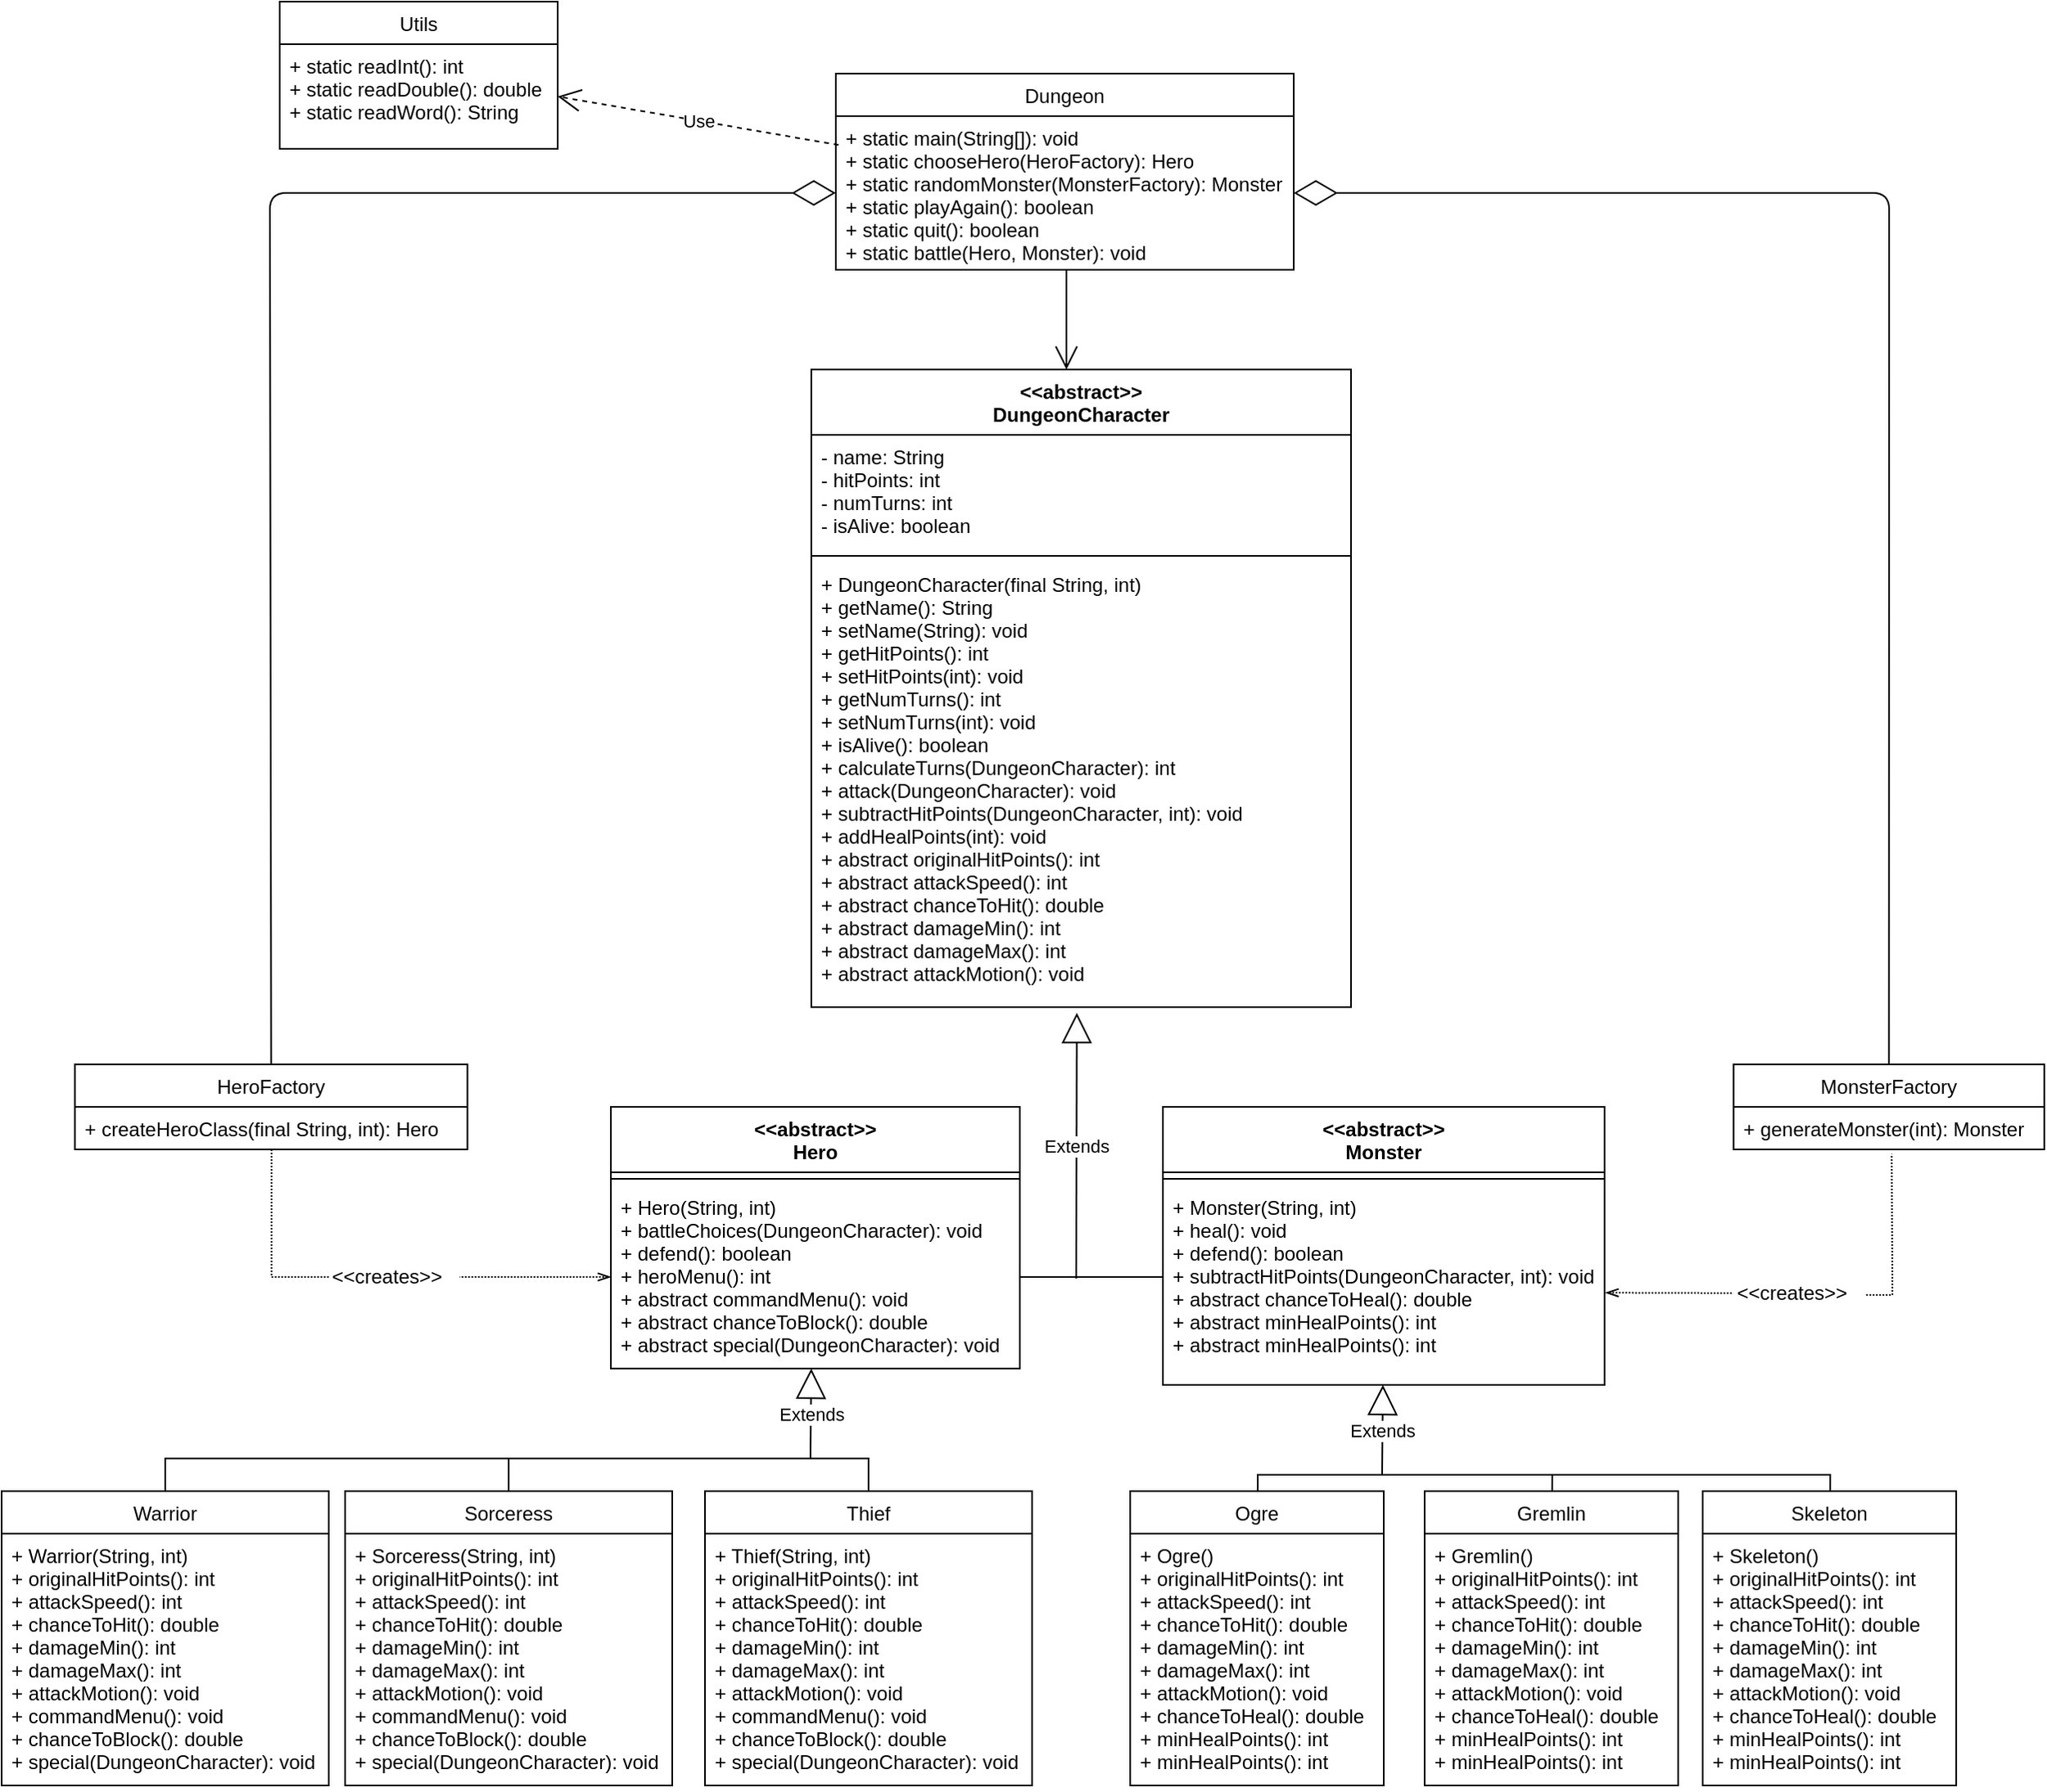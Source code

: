 <mxfile version="10.6.8" type="device"><diagram id="zHl0nDn1oEcOJoj2Nsn5" name="Page-1"><mxGraphModel dx="2886" dy="2399" grid="1" gridSize="10" guides="1" tooltips="1" connect="1" arrows="1" fold="1" page="1" pageScale="1" pageWidth="1100" pageHeight="850" math="0" shadow="0"><root><mxCell id="0"/><mxCell id="1" parent="0"/><mxCell id="nQNcKuYFS-7N9j-idEoj-1" value="Dungeon" style="swimlane;fontStyle=0;childLayout=stackLayout;horizontal=1;startSize=26;fillColor=none;horizontalStack=0;resizeParent=1;resizeParentMax=0;resizeLast=0;collapsible=1;marginBottom=0;" vertex="1" parent="1"><mxGeometry x="550" y="-147" width="280" height="120" as="geometry"/></mxCell><mxCell id="nQNcKuYFS-7N9j-idEoj-4" value="+ static main(String[]): void&#10;+ static chooseHero(HeroFactory): Hero&#10;+ static randomMonster(MonsterFactory): Monster&#10;+ static playAgain(): boolean&#10;+ static quit(): boolean&#10;+ static battle(Hero, Monster): void&#10;&#10;" style="text;strokeColor=none;fillColor=none;align=left;verticalAlign=top;spacingLeft=4;spacingRight=4;overflow=hidden;rotatable=0;points=[[0,0.5],[1,0.5]];portConstraint=eastwest;" vertex="1" parent="nQNcKuYFS-7N9j-idEoj-1"><mxGeometry y="26" width="280" height="94" as="geometry"/></mxCell><mxCell id="nQNcKuYFS-7N9j-idEoj-13" value="HeroFactory" style="swimlane;fontStyle=0;childLayout=stackLayout;horizontal=1;startSize=26;fillColor=none;horizontalStack=0;resizeParent=1;resizeParentMax=0;resizeLast=0;collapsible=1;marginBottom=0;" vertex="1" parent="1"><mxGeometry x="84.786" y="459" width="240" height="52" as="geometry"/></mxCell><mxCell id="nQNcKuYFS-7N9j-idEoj-14" value="+ createHeroClass(final String, int): Hero" style="text;strokeColor=none;fillColor=none;align=left;verticalAlign=top;spacingLeft=4;spacingRight=4;overflow=hidden;rotatable=0;points=[[0,0.5],[1,0.5]];portConstraint=eastwest;" vertex="1" parent="nQNcKuYFS-7N9j-idEoj-13"><mxGeometry y="26" width="240" height="26" as="geometry"/></mxCell><mxCell id="nQNcKuYFS-7N9j-idEoj-17" value="MonsterFactory" style="swimlane;fontStyle=0;childLayout=stackLayout;horizontal=1;startSize=26;fillColor=none;horizontalStack=0;resizeParent=1;resizeParentMax=0;resizeLast=0;collapsible=1;marginBottom=0;" vertex="1" parent="1"><mxGeometry x="1098.857" y="459" width="190" height="52" as="geometry"/></mxCell><mxCell id="nQNcKuYFS-7N9j-idEoj-18" value="+ generateMonster(int): Monster" style="text;strokeColor=none;fillColor=none;align=left;verticalAlign=top;spacingLeft=4;spacingRight=4;overflow=hidden;rotatable=0;points=[[0,0.5],[1,0.5]];portConstraint=eastwest;" vertex="1" parent="nQNcKuYFS-7N9j-idEoj-17"><mxGeometry y="26" width="190" height="26" as="geometry"/></mxCell><mxCell id="nQNcKuYFS-7N9j-idEoj-19" value="&lt;&lt;abstract&gt;&gt;&#10;DungeonCharacter&#10;" style="swimlane;fontStyle=1;align=center;verticalAlign=top;childLayout=stackLayout;horizontal=1;startSize=40;horizontalStack=0;resizeParent=1;resizeParentMax=0;resizeLast=0;collapsible=1;marginBottom=0;" vertex="1" parent="1"><mxGeometry x="535" y="34" width="330" height="390" as="geometry"/></mxCell><mxCell id="nQNcKuYFS-7N9j-idEoj-20" value="- name: String&#10;- hitPoints: int&#10;- numTurns: int&#10;- isAlive: boolean" style="text;strokeColor=none;fillColor=none;align=left;verticalAlign=top;spacingLeft=4;spacingRight=4;overflow=hidden;rotatable=0;points=[[0,0.5],[1,0.5]];portConstraint=eastwest;" vertex="1" parent="nQNcKuYFS-7N9j-idEoj-19"><mxGeometry y="40" width="330" height="70" as="geometry"/></mxCell><mxCell id="nQNcKuYFS-7N9j-idEoj-21" value="" style="line;strokeWidth=1;fillColor=none;align=left;verticalAlign=middle;spacingTop=-1;spacingLeft=3;spacingRight=3;rotatable=0;labelPosition=right;points=[];portConstraint=eastwest;" vertex="1" parent="nQNcKuYFS-7N9j-idEoj-19"><mxGeometry y="110" width="330" height="8" as="geometry"/></mxCell><mxCell id="nQNcKuYFS-7N9j-idEoj-22" value="+ DungeonCharacter(final String, int)&#10;+ getName(): String&#10;+ setName(String): void&#10;+ getHitPoints(): int&#10;+ setHitPoints(int): void&#10;+ getNumTurns(): int&#10;+ setNumTurns(int): void&#10;+ isAlive(): boolean&#10;+ calculateTurns(DungeonCharacter): int&#10;+ attack(DungeonCharacter): void&#10;+ subtractHitPoints(DungeonCharacter, int): void&#10;+ addHealPoints(int): void&#10;+ abstract originalHitPoints(): int&#10;+ abstract attackSpeed(): int&#10;+ abstract chanceToHit(): double&#10;+ abstract damageMin(): int&#10;+ abstract damageMax(): int&#10;+ abstract attackMotion(): void&#10;" style="text;strokeColor=none;fillColor=none;align=left;verticalAlign=top;spacingLeft=4;spacingRight=4;overflow=hidden;rotatable=0;points=[[0,0.5],[1,0.5]];portConstraint=eastwest;" vertex="1" parent="nQNcKuYFS-7N9j-idEoj-19"><mxGeometry y="118" width="330" height="272" as="geometry"/></mxCell><mxCell id="nQNcKuYFS-7N9j-idEoj-23" value="&lt;&lt;abstract&gt;&gt;&#10;Hero&#10;" style="swimlane;fontStyle=1;align=center;verticalAlign=top;childLayout=stackLayout;horizontal=1;startSize=40;horizontalStack=0;resizeParent=1;resizeParentMax=0;resizeLast=0;collapsible=1;marginBottom=0;" vertex="1" parent="1"><mxGeometry x="412.5" y="485" width="250" height="160" as="geometry"/></mxCell><mxCell id="nQNcKuYFS-7N9j-idEoj-25" value="" style="line;strokeWidth=1;fillColor=none;align=left;verticalAlign=middle;spacingTop=-1;spacingLeft=3;spacingRight=3;rotatable=0;labelPosition=right;points=[];portConstraint=eastwest;" vertex="1" parent="nQNcKuYFS-7N9j-idEoj-23"><mxGeometry y="40" width="250" height="8" as="geometry"/></mxCell><mxCell id="nQNcKuYFS-7N9j-idEoj-26" value="+ Hero(String, int)&#10;+ battleChoices(DungeonCharacter): void&#10;+ defend(): boolean&#10;+ heroMenu(): int&#10;+ abstract commandMenu(): void&#10;+ abstract chanceToBlock(): double&#10;+ abstract special(DungeonCharacter): void&#10;" style="text;strokeColor=none;fillColor=none;align=left;verticalAlign=top;spacingLeft=4;spacingRight=4;overflow=hidden;rotatable=0;points=[[0,0.5],[1,0.5]];portConstraint=eastwest;" vertex="1" parent="nQNcKuYFS-7N9j-idEoj-23"><mxGeometry y="48" width="250" height="112" as="geometry"/></mxCell><mxCell id="nQNcKuYFS-7N9j-idEoj-27" value="&lt;&lt;abstract&gt;&gt;&#10;Monster&#10;" style="swimlane;fontStyle=1;align=center;verticalAlign=top;childLayout=stackLayout;horizontal=1;startSize=40;horizontalStack=0;resizeParent=1;resizeParentMax=0;resizeLast=0;collapsible=1;marginBottom=0;" vertex="1" parent="1"><mxGeometry x="750" y="485" width="270" height="170" as="geometry"/></mxCell><mxCell id="nQNcKuYFS-7N9j-idEoj-28" value="" style="line;strokeWidth=1;fillColor=none;align=left;verticalAlign=middle;spacingTop=-1;spacingLeft=3;spacingRight=3;rotatable=0;labelPosition=right;points=[];portConstraint=eastwest;" vertex="1" parent="nQNcKuYFS-7N9j-idEoj-27"><mxGeometry y="40" width="270" height="8" as="geometry"/></mxCell><mxCell id="nQNcKuYFS-7N9j-idEoj-29" value="+ Monster(String, int)&#10;+ heal(): void&#10;+ defend(): boolean&#10;+ subtractHitPoints(DungeonCharacter, int): void&#10;+ abstract chanceToHeal(): double&#10;+ abstract minHealPoints(): int&#10;+ abstract minHealPoints(): int&#10;" style="text;strokeColor=none;fillColor=none;align=left;verticalAlign=top;spacingLeft=4;spacingRight=4;overflow=hidden;rotatable=0;points=[[0,0.5],[1,0.5]];portConstraint=eastwest;" vertex="1" parent="nQNcKuYFS-7N9j-idEoj-27"><mxGeometry y="48" width="270" height="122" as="geometry"/></mxCell><mxCell id="nQNcKuYFS-7N9j-idEoj-84" style="edgeStyle=none;rounded=0;orthogonalLoop=1;jettySize=auto;html=1;startArrow=none;startFill=0;endArrow=none;endFill=0;" edge="1" parent="1" source="nQNcKuYFS-7N9j-idEoj-36"><mxGeometry relative="1" as="geometry"><mxPoint x="350" y="700" as="targetPoint"/><Array as="points"><mxPoint x="140" y="700"/></Array></mxGeometry></mxCell><mxCell id="nQNcKuYFS-7N9j-idEoj-36" value="Warrior" style="swimlane;fontStyle=0;childLayout=stackLayout;horizontal=1;startSize=26;fillColor=none;horizontalStack=0;resizeParent=1;resizeParentMax=0;resizeLast=0;collapsible=1;marginBottom=0;" vertex="1" parent="1"><mxGeometry x="40" y="720" width="200" height="180" as="geometry"/></mxCell><mxCell id="nQNcKuYFS-7N9j-idEoj-37" value="+ Warrior(String, int)&#10;+ originalHitPoints(): int&#10;+ attackSpeed(): int&#10;+ chanceToHit(): double&#10;+ damageMin(): int&#10;+ damageMax(): int&#10;+ attackMotion(): void&#10;+ commandMenu(): void&#10;+ chanceToBlock(): double&#10;+ special(DungeonCharacter): void&#10;" style="text;strokeColor=none;fillColor=none;align=left;verticalAlign=top;spacingLeft=4;spacingRight=4;overflow=hidden;rotatable=0;points=[[0,0.5],[1,0.5]];portConstraint=eastwest;" vertex="1" parent="nQNcKuYFS-7N9j-idEoj-36"><mxGeometry y="26" width="200" height="154" as="geometry"/></mxCell><mxCell id="nQNcKuYFS-7N9j-idEoj-83" style="edgeStyle=none;rounded=0;orthogonalLoop=1;jettySize=auto;html=1;startArrow=none;startFill=0;endArrow=none;endFill=0;" edge="1" parent="1" source="nQNcKuYFS-7N9j-idEoj-40"><mxGeometry relative="1" as="geometry"><mxPoint x="530" y="700" as="targetPoint"/><Array as="points"><mxPoint x="350" y="700"/></Array></mxGeometry></mxCell><mxCell id="nQNcKuYFS-7N9j-idEoj-40" value="Sorceress" style="swimlane;fontStyle=0;childLayout=stackLayout;horizontal=1;startSize=26;fillColor=none;horizontalStack=0;resizeParent=1;resizeParentMax=0;resizeLast=0;collapsible=1;marginBottom=0;" vertex="1" parent="1"><mxGeometry x="250" y="720" width="200" height="180" as="geometry"/></mxCell><mxCell id="nQNcKuYFS-7N9j-idEoj-41" value="+ Sorceress(String, int)&#10;+ originalHitPoints(): int&#10;+ attackSpeed(): int&#10;+ chanceToHit(): double&#10;+ damageMin(): int&#10;+ damageMax(): int&#10;+ attackMotion(): void&#10;+ commandMenu(): void&#10;+ chanceToBlock(): double&#10;+ special(DungeonCharacter): void&#10;" style="text;strokeColor=none;fillColor=none;align=left;verticalAlign=top;spacingLeft=4;spacingRight=4;overflow=hidden;rotatable=0;points=[[0,0.5],[1,0.5]];portConstraint=eastwest;" vertex="1" parent="nQNcKuYFS-7N9j-idEoj-40"><mxGeometry y="26" width="200" height="154" as="geometry"/></mxCell><mxCell id="nQNcKuYFS-7N9j-idEoj-82" style="edgeStyle=none;rounded=0;orthogonalLoop=1;jettySize=auto;html=1;startArrow=none;startFill=0;endArrow=none;endFill=0;" edge="1" parent="1" source="nQNcKuYFS-7N9j-idEoj-42"><mxGeometry relative="1" as="geometry"><mxPoint x="530" y="700" as="targetPoint"/><Array as="points"><mxPoint x="570" y="700"/></Array></mxGeometry></mxCell><mxCell id="nQNcKuYFS-7N9j-idEoj-42" value="Thief" style="swimlane;fontStyle=0;childLayout=stackLayout;horizontal=1;startSize=26;fillColor=none;horizontalStack=0;resizeParent=1;resizeParentMax=0;resizeLast=0;collapsible=1;marginBottom=0;" vertex="1" parent="1"><mxGeometry x="470" y="720" width="200" height="180" as="geometry"/></mxCell><mxCell id="nQNcKuYFS-7N9j-idEoj-43" value="+ Thief(String, int)&#10;+ originalHitPoints(): int&#10;+ attackSpeed(): int&#10;+ chanceToHit(): double&#10;+ damageMin(): int&#10;+ damageMax(): int&#10;+ attackMotion(): void&#10;+ commandMenu(): void&#10;+ chanceToBlock(): double&#10;+ special(DungeonCharacter): void&#10;" style="text;strokeColor=none;fillColor=none;align=left;verticalAlign=top;spacingLeft=4;spacingRight=4;overflow=hidden;rotatable=0;points=[[0,0.5],[1,0.5]];portConstraint=eastwest;" vertex="1" parent="nQNcKuYFS-7N9j-idEoj-42"><mxGeometry y="26" width="200" height="154" as="geometry"/></mxCell><mxCell id="nQNcKuYFS-7N9j-idEoj-78" style="edgeStyle=none;rounded=0;orthogonalLoop=1;jettySize=auto;html=1;startArrow=none;startFill=0;endArrow=none;endFill=0;" edge="1" parent="1" source="nQNcKuYFS-7N9j-idEoj-44"><mxGeometry relative="1" as="geometry"><mxPoint x="890" y="710" as="targetPoint"/><Array as="points"><mxPoint x="808" y="710"/></Array></mxGeometry></mxCell><mxCell id="nQNcKuYFS-7N9j-idEoj-44" value="Ogre" style="swimlane;fontStyle=0;childLayout=stackLayout;horizontal=1;startSize=26;fillColor=none;horizontalStack=0;resizeParent=1;resizeParentMax=0;resizeLast=0;collapsible=1;marginBottom=0;" vertex="1" parent="1"><mxGeometry x="730" y="720" width="155" height="180" as="geometry"/></mxCell><mxCell id="nQNcKuYFS-7N9j-idEoj-45" value="+ Ogre()&#10;+ originalHitPoints(): int&#10;+ attackSpeed(): int&#10;+ chanceToHit(): double&#10;+ damageMin(): int&#10;+ damageMax(): int&#10;+ attackMotion(): void&#10;+ chanceToHeal(): double&#10;+ minHealPoints(): int&#10;+ minHealPoints(): int&#10;" style="text;strokeColor=none;fillColor=none;align=left;verticalAlign=top;spacingLeft=4;spacingRight=4;overflow=hidden;rotatable=0;points=[[0,0.5],[1,0.5]];portConstraint=eastwest;" vertex="1" parent="nQNcKuYFS-7N9j-idEoj-44"><mxGeometry y="26" width="155" height="154" as="geometry"/></mxCell><mxCell id="nQNcKuYFS-7N9j-idEoj-79" style="edgeStyle=none;rounded=0;orthogonalLoop=1;jettySize=auto;html=1;startArrow=none;startFill=0;endArrow=none;endFill=0;" edge="1" parent="1" source="nQNcKuYFS-7N9j-idEoj-46"><mxGeometry relative="1" as="geometry"><mxPoint x="890" y="710" as="targetPoint"/><Array as="points"><mxPoint x="988" y="710"/></Array></mxGeometry></mxCell><mxCell id="nQNcKuYFS-7N9j-idEoj-46" value="Gremlin" style="swimlane;fontStyle=0;childLayout=stackLayout;horizontal=1;startSize=26;fillColor=none;horizontalStack=0;resizeParent=1;resizeParentMax=0;resizeLast=0;collapsible=1;marginBottom=0;" vertex="1" parent="1"><mxGeometry x="910" y="720" width="155" height="180" as="geometry"/></mxCell><mxCell id="nQNcKuYFS-7N9j-idEoj-47" value="+ Gremlin()&#10;+ originalHitPoints(): int&#10;+ attackSpeed(): int&#10;+ chanceToHit(): double&#10;+ damageMin(): int&#10;+ damageMax(): int&#10;+ attackMotion(): void&#10;+ chanceToHeal(): double&#10;+ minHealPoints(): int&#10;+ minHealPoints(): int&#10;" style="text;strokeColor=none;fillColor=none;align=left;verticalAlign=top;spacingLeft=4;spacingRight=4;overflow=hidden;rotatable=0;points=[[0,0.5],[1,0.5]];portConstraint=eastwest;" vertex="1" parent="nQNcKuYFS-7N9j-idEoj-46"><mxGeometry y="26" width="155" height="154" as="geometry"/></mxCell><mxCell id="nQNcKuYFS-7N9j-idEoj-80" style="edgeStyle=none;rounded=0;orthogonalLoop=1;jettySize=auto;html=1;startArrow=none;startFill=0;endArrow=none;endFill=0;" edge="1" parent="1" source="nQNcKuYFS-7N9j-idEoj-48"><mxGeometry relative="1" as="geometry"><mxPoint x="980" y="710" as="targetPoint"/><Array as="points"><mxPoint x="1158" y="710"/></Array></mxGeometry></mxCell><mxCell id="nQNcKuYFS-7N9j-idEoj-48" value="Skeleton" style="swimlane;fontStyle=0;childLayout=stackLayout;horizontal=1;startSize=26;fillColor=none;horizontalStack=0;resizeParent=1;resizeParentMax=0;resizeLast=0;collapsible=1;marginBottom=0;" vertex="1" parent="1"><mxGeometry x="1080" y="720" width="155" height="180" as="geometry"/></mxCell><mxCell id="nQNcKuYFS-7N9j-idEoj-49" value="+ Skeleton()&#10;+ originalHitPoints(): int&#10;+ attackSpeed(): int&#10;+ chanceToHit(): double&#10;+ damageMin(): int&#10;+ damageMax(): int&#10;+ attackMotion(): void&#10;+ chanceToHeal(): double&#10;+ minHealPoints(): int&#10;+ minHealPoints(): int&#10;" style="text;strokeColor=none;fillColor=none;align=left;verticalAlign=top;spacingLeft=4;spacingRight=4;overflow=hidden;rotatable=0;points=[[0,0.5],[1,0.5]];portConstraint=eastwest;" vertex="1" parent="nQNcKuYFS-7N9j-idEoj-48"><mxGeometry y="26" width="155" height="154" as="geometry"/></mxCell><mxCell id="nQNcKuYFS-7N9j-idEoj-50" value="Utils" style="swimlane;fontStyle=0;childLayout=stackLayout;horizontal=1;startSize=26;fillColor=none;horizontalStack=0;resizeParent=1;resizeParentMax=0;resizeLast=0;collapsible=1;marginBottom=0;" vertex="1" parent="1"><mxGeometry x="210" y="-191" width="170" height="90" as="geometry"/></mxCell><mxCell id="nQNcKuYFS-7N9j-idEoj-51" value="+ static readInt(): int&#10;+ static readDouble(): double&#10;+ static readWord(): String&#10;" style="text;strokeColor=none;fillColor=none;align=left;verticalAlign=top;spacingLeft=4;spacingRight=4;overflow=hidden;rotatable=0;points=[[0,0.5],[1,0.5]];portConstraint=eastwest;" vertex="1" parent="nQNcKuYFS-7N9j-idEoj-50"><mxGeometry y="26" width="170" height="64" as="geometry"/></mxCell><mxCell id="nQNcKuYFS-7N9j-idEoj-56" value="" style="endArrow=diamondThin;endFill=0;endSize=24;html=1;entryX=0;entryY=0.5;entryDx=0;entryDy=0;exitX=0.5;exitY=0;exitDx=0;exitDy=0;" edge="1" parent="1" source="nQNcKuYFS-7N9j-idEoj-13" target="nQNcKuYFS-7N9j-idEoj-4"><mxGeometry width="160" relative="1" as="geometry"><mxPoint x="245" y="260" as="sourcePoint"/><mxPoint x="405" y="260" as="targetPoint"/><Array as="points"><mxPoint x="204" y="-74"/></Array></mxGeometry></mxCell><mxCell id="nQNcKuYFS-7N9j-idEoj-57" value="" style="endArrow=diamondThin;endFill=0;endSize=24;html=1;entryX=1;entryY=0.5;entryDx=0;entryDy=0;exitX=0.5;exitY=0;exitDx=0;exitDy=0;" edge="1" parent="1" source="nQNcKuYFS-7N9j-idEoj-17" target="nQNcKuYFS-7N9j-idEoj-4"><mxGeometry width="160" relative="1" as="geometry"><mxPoint x="214.143" y="468.857" as="sourcePoint"/><mxPoint x="559.857" y="-64" as="targetPoint"/><Array as="points"><mxPoint x="1194" y="-74"/></Array></mxGeometry></mxCell><mxCell id="nQNcKuYFS-7N9j-idEoj-66" style="rounded=0;orthogonalLoop=1;jettySize=auto;html=1;dashed=1;dashPattern=1 1;endArrow=none;endFill=0;entryX=0.501;entryY=1.02;entryDx=0;entryDy=0;entryPerimeter=0;" edge="1" parent="1" source="nQNcKuYFS-7N9j-idEoj-60" target="nQNcKuYFS-7N9j-idEoj-14"><mxGeometry relative="1" as="geometry"><mxPoint x="200.0" y="520.0" as="targetPoint"/><Array as="points"><mxPoint x="205" y="589"/></Array></mxGeometry></mxCell><mxCell id="nQNcKuYFS-7N9j-idEoj-69" style="edgeStyle=none;rounded=0;orthogonalLoop=1;jettySize=auto;html=1;dashed=1;dashPattern=1 1;startArrow=openThin;startFill=0;endArrow=none;endFill=0;exitX=0;exitY=0.5;exitDx=0;exitDy=0;" edge="1" parent="1" source="nQNcKuYFS-7N9j-idEoj-26" target="nQNcKuYFS-7N9j-idEoj-60"><mxGeometry relative="1" as="geometry"><mxPoint x="400" y="589" as="targetPoint"/></mxGeometry></mxCell><mxCell id="nQNcKuYFS-7N9j-idEoj-60" value="&amp;lt;&amp;lt;creates&amp;gt;&amp;gt;" style="text;html=1;resizable=0;points=[];autosize=1;align=left;verticalAlign=top;spacingTop=-4;" vertex="1" parent="1"><mxGeometry x="240" y="579" width="80" height="20" as="geometry"/></mxCell><mxCell id="nQNcKuYFS-7N9j-idEoj-72" style="edgeStyle=none;rounded=0;orthogonalLoop=1;jettySize=auto;html=1;dashed=1;dashPattern=1 1;startArrow=openThin;startFill=0;endArrow=none;endFill=0;exitX=1.002;exitY=0.538;exitDx=0;exitDy=0;exitPerimeter=0;" edge="1" parent="1" source="nQNcKuYFS-7N9j-idEoj-29" target="nQNcKuYFS-7N9j-idEoj-70"><mxGeometry relative="1" as="geometry"><mxPoint x="1060" y="594" as="targetPoint"/></mxGeometry></mxCell><mxCell id="nQNcKuYFS-7N9j-idEoj-75" style="edgeStyle=none;rounded=0;orthogonalLoop=1;jettySize=auto;html=1;entryX=0.509;entryY=1.108;entryDx=0;entryDy=0;entryPerimeter=0;dashed=1;dashPattern=1 1;startArrow=none;startFill=0;endArrow=none;endFill=0;" edge="1" parent="1" target="nQNcKuYFS-7N9j-idEoj-18"><mxGeometry relative="1" as="geometry"><mxPoint x="1180" y="600" as="sourcePoint"/><Array as="points"><mxPoint x="1196" y="600"/></Array></mxGeometry></mxCell><mxCell id="nQNcKuYFS-7N9j-idEoj-70" value="&amp;lt;&amp;lt;creates&amp;gt;&amp;gt;" style="text;html=1;resizable=0;points=[];autosize=1;align=left;verticalAlign=top;spacingTop=-4;" vertex="1" parent="1"><mxGeometry x="1098.8" y="589" width="80" height="20" as="geometry"/></mxCell><mxCell id="nQNcKuYFS-7N9j-idEoj-77" value="Extends" style="endArrow=block;endSize=16;endFill=0;html=1;" edge="1" parent="1" target="nQNcKuYFS-7N9j-idEoj-29"><mxGeometry width="160" relative="1" as="geometry"><mxPoint x="884" y="710" as="sourcePoint"/><mxPoint x="820" y="900" as="targetPoint"/></mxGeometry></mxCell><mxCell id="nQNcKuYFS-7N9j-idEoj-81" value="Extends" style="endArrow=block;endSize=16;endFill=0;html=1;" edge="1" parent="1"><mxGeometry width="160" relative="1" as="geometry"><mxPoint x="534.5" y="700" as="sourcePoint"/><mxPoint x="534.974" y="645" as="targetPoint"/></mxGeometry></mxCell><mxCell id="nQNcKuYFS-7N9j-idEoj-85" value="" style="endArrow=open;endFill=1;endSize=12;html=1;" edge="1" parent="1"><mxGeometry width="160" relative="1" as="geometry"><mxPoint x="691" y="-27" as="sourcePoint"/><mxPoint x="691" y="34" as="targetPoint"/></mxGeometry></mxCell><mxCell id="nQNcKuYFS-7N9j-idEoj-86" value="Extends" style="endArrow=block;endSize=16;endFill=0;html=1;entryX=0.492;entryY=1.013;entryDx=0;entryDy=0;entryPerimeter=0;" edge="1" parent="1" target="nQNcKuYFS-7N9j-idEoj-22"><mxGeometry width="160" relative="1" as="geometry"><mxPoint x="697" y="590" as="sourcePoint"/><mxPoint x="544.974" y="655" as="targetPoint"/></mxGeometry></mxCell><mxCell id="nQNcKuYFS-7N9j-idEoj-87" style="edgeStyle=none;rounded=0;orthogonalLoop=1;jettySize=auto;html=1;startArrow=none;startFill=0;endArrow=none;endFill=0;entryX=0;entryY=0.459;entryDx=0;entryDy=0;entryPerimeter=0;" edge="1" parent="1" source="nQNcKuYFS-7N9j-idEoj-26" target="nQNcKuYFS-7N9j-idEoj-29"><mxGeometry relative="1" as="geometry"><mxPoint x="700" y="580" as="targetPoint"/><Array as="points"><mxPoint x="690" y="589"/></Array></mxGeometry></mxCell><mxCell id="nQNcKuYFS-7N9j-idEoj-88" value="Use" style="endArrow=open;endSize=12;dashed=1;html=1;entryX=1;entryY=0.5;entryDx=0;entryDy=0;exitX=0.006;exitY=0.188;exitDx=0;exitDy=0;exitPerimeter=0;" edge="1" parent="1" source="nQNcKuYFS-7N9j-idEoj-4" target="nQNcKuYFS-7N9j-idEoj-51"><mxGeometry width="160" relative="1" as="geometry"><mxPoint x="290" y="250" as="sourcePoint"/><mxPoint x="450" y="250" as="targetPoint"/></mxGeometry></mxCell></root></mxGraphModel></diagram></mxfile>